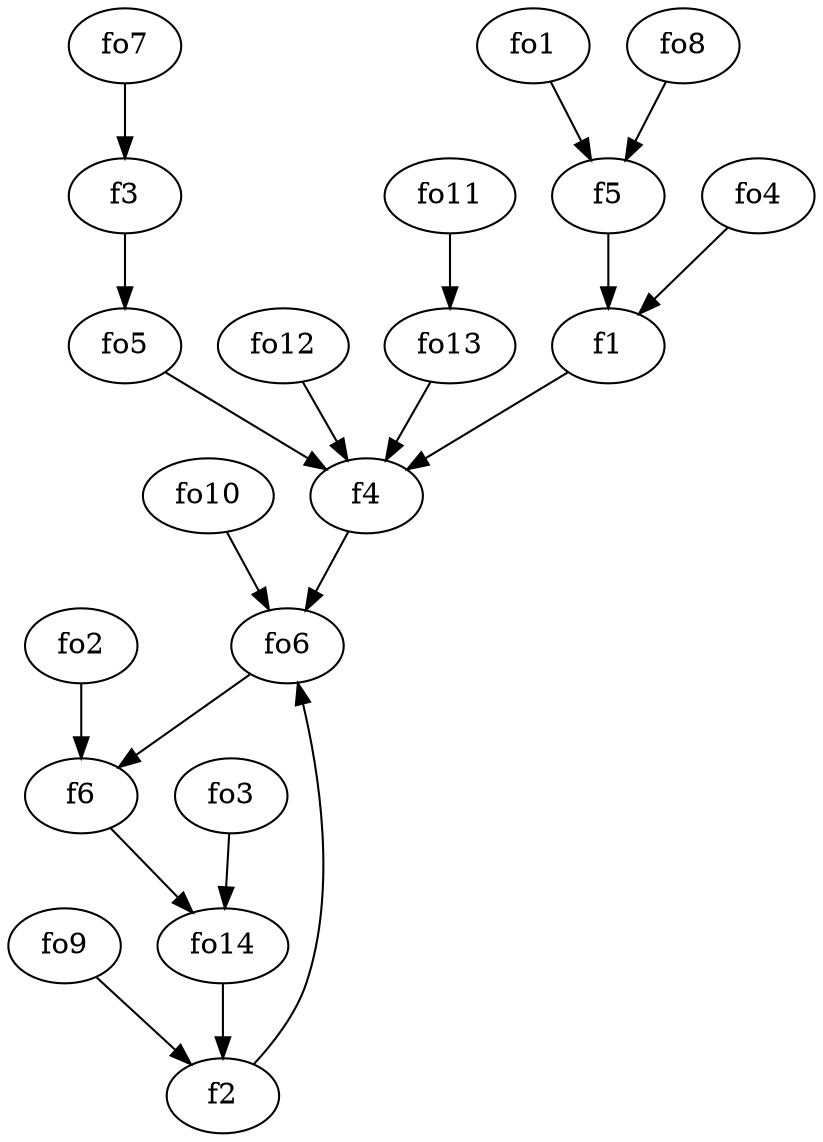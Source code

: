 strict digraph  {
f1;
f2;
f3;
f4;
f5;
f6;
fo1;
fo2;
fo3;
fo4;
fo5;
fo6;
fo7;
fo8;
fo9;
fo10;
fo11;
fo12;
fo13;
fo14;
f1 -> f4  [weight=2];
f2 -> fo6  [weight=2];
f3 -> fo5  [weight=2];
f4 -> fo6  [weight=2];
f5 -> f1  [weight=2];
f6 -> fo14  [weight=2];
fo1 -> f5  [weight=2];
fo2 -> f6  [weight=2];
fo3 -> fo14  [weight=2];
fo4 -> f1  [weight=2];
fo5 -> f4  [weight=2];
fo6 -> f6  [weight=2];
fo7 -> f3  [weight=2];
fo8 -> f5  [weight=2];
fo9 -> f2  [weight=2];
fo10 -> fo6  [weight=2];
fo11 -> fo13  [weight=2];
fo12 -> f4  [weight=2];
fo13 -> f4  [weight=2];
fo14 -> f2  [weight=2];
}
